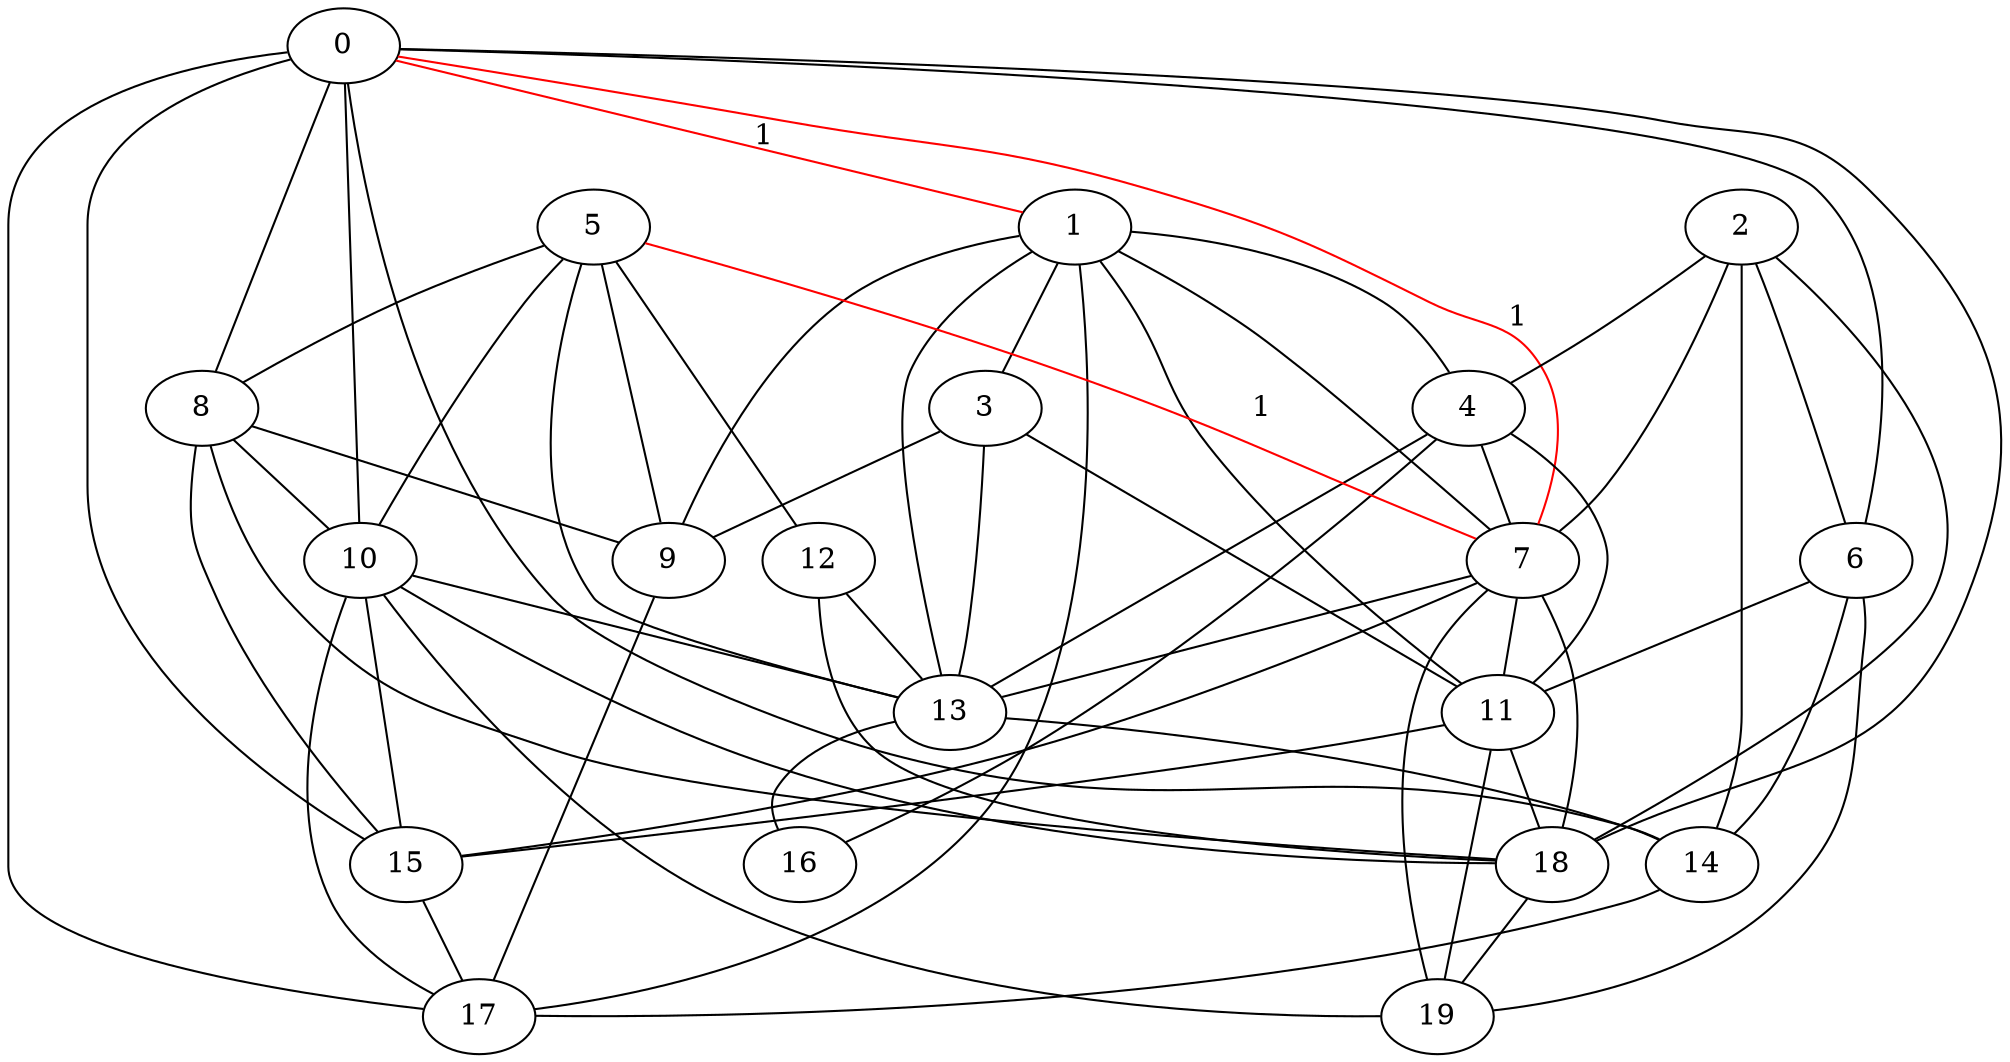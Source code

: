 graph colour{
	0 -- 1[color =red][label=1];
	0 -- 6;
	0 -- 7[color =red][label=1];
	0 -- 8;
	0 -- 10;
	0 -- 14;
	0 -- 15;
	0 -- 17;
	0 -- 18;
	1 -- 3;
	1 -- 4;
	1 -- 7;
	1 -- 9;
	1 -- 11;
	1 -- 13;
	1 -- 17;
	2 -- 4;
	2 -- 6;
	2 -- 7;
	2 -- 14;
	2 -- 18;
	3 -- 9;
	3 -- 11;
	3 -- 13;
	4 -- 7;
	4 -- 11;
	4 -- 13;
	4 -- 16;
	5 -- 7[color =red][label=1];
	5 -- 8;
	5 -- 9;
	5 -- 10;
	5 -- 12;
	5 -- 13;
	6 -- 11;
	6 -- 14;
	6 -- 19;
	7 -- 11;
	7 -- 13;
	7 -- 15;
	7 -- 18;
	7 -- 19;
	8 -- 9;
	8 -- 10;
	8 -- 15;
	8 -- 18;
	9 -- 17;
	10 -- 13;
	10 -- 15;
	10 -- 17;
	10 -- 18;
	10 -- 19;
	11 -- 15;
	11 -- 18;
	11 -- 19;
	12 -- 13;
	12 -- 18;
	13 -- 14;
	13 -- 16;
	14 -- 17;
	15 -- 17;
	18 -- 19;
	19
}
